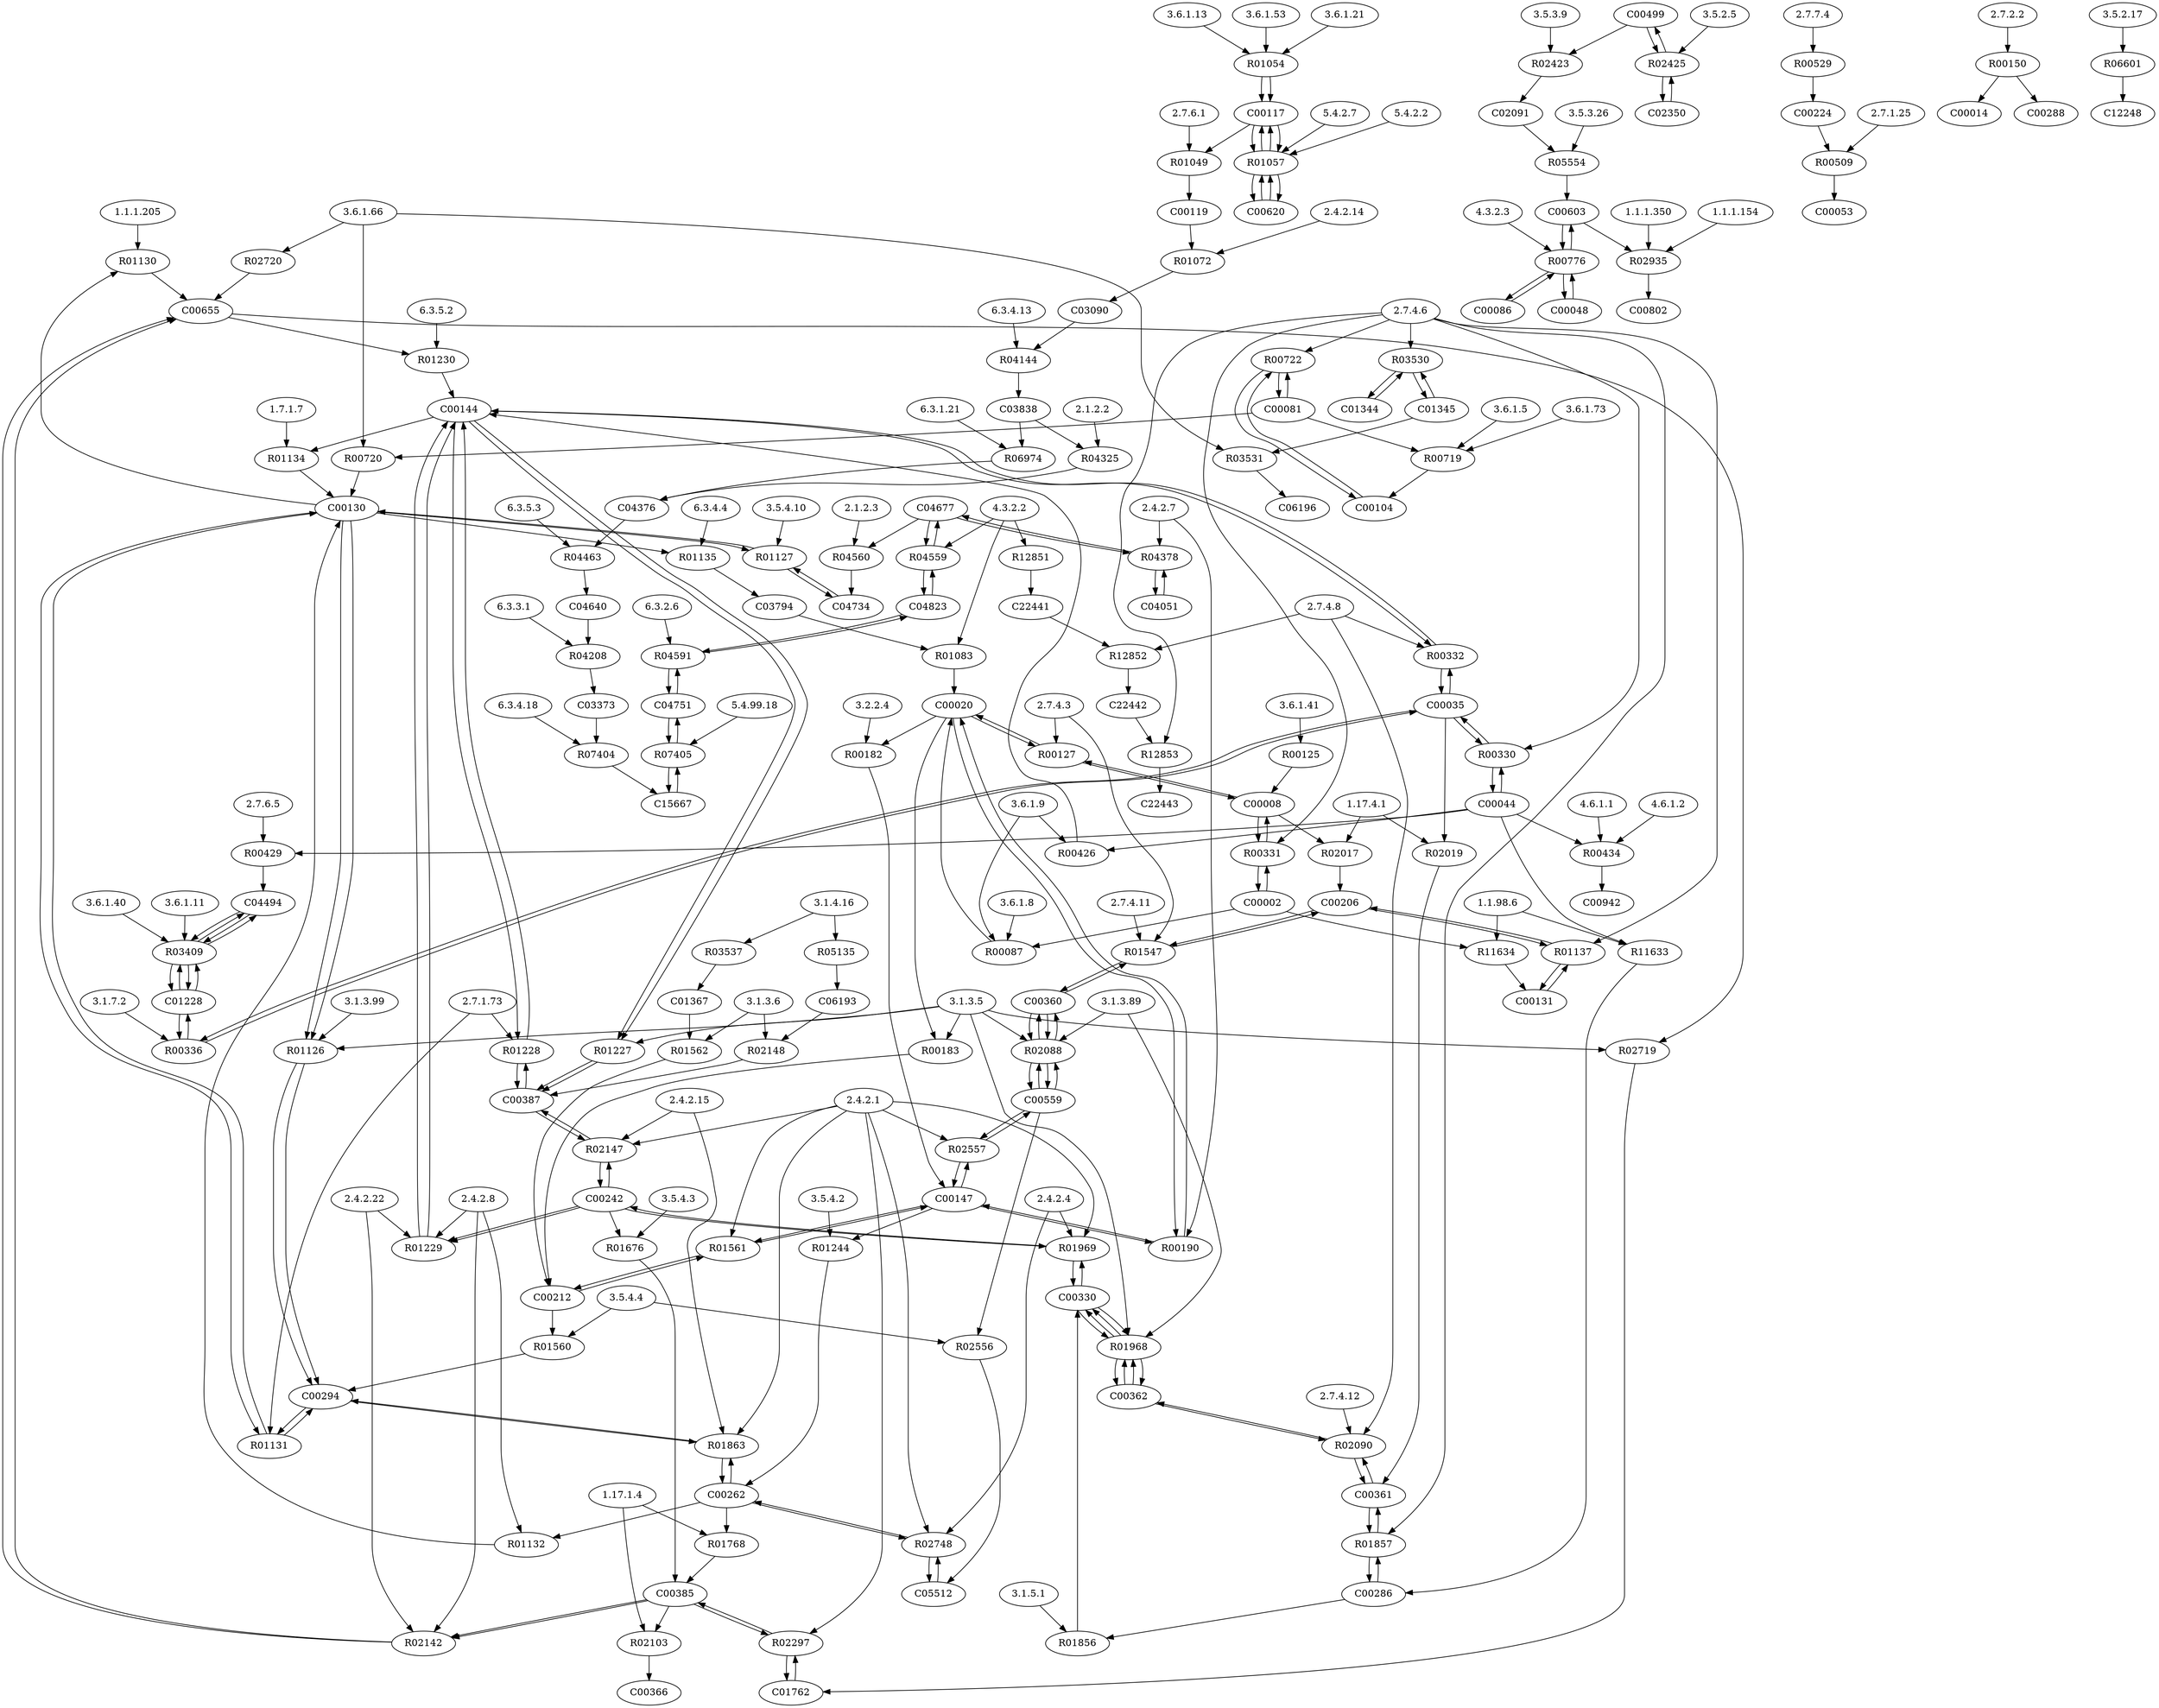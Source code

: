 digraph G {
"1.1.1.205" [type=E];
"3.5.3.9" [type=E];
"3.6.1.9" [type=E];
"3.1.3.99" [type=E];
"2.7.6.1" [type=E];
"1.1.1.350" [type=E];
"3.5.4.10" [type=E];
"3.1.4.16" [type=E];
"1.17.1.4" [type=E];
"3.6.1.66" [type=E];
"4.6.1.1" [type=E];
"3.6.1.5" [type=E];
"5.4.99.18" [type=E];
"2.7.7.4" [type=E];
"3.6.1.13" [type=E];
"2.4.2.4" [type=E];
"3.5.4.3" [type=E];
"2.1.2.2" [type=E];
"3.5.3.26" [type=E];
"3.1.3.5" [type=E];
"6.3.5.3" [type=E];
"1.1.98.6" [type=E];
"1.1.1.154" [type=E];
"2.7.4.12" [type=E];
"3.1.7.2" [type=E];
"2.4.2.15" [type=E];
"4.3.2.2" [type=E];
"1.17.4.1" [type=E];
"3.5.4.2" [type=E];
"2.1.2.3" [type=E];
"6.3.5.2" [type=E];
"2.7.4.6" [type=E];
"2.7.2.2" [type=E];
"6.3.2.6" [type=E];
"2.7.4.11" [type=E];
"3.5.2.5" [type=E];
"3.6.1.73" [type=E];
"5.4.2.7" [type=E];
"3.6.1.53" [type=E];
"2.4.2.22" [type=E];
"5.4.2.2" [type=E];
"6.3.4.18" [type=E];
"3.6.1.41" [type=E];
"1.7.1.7" [type=E];
"3.2.2.4" [type=E];
"2.4.2.7" [type=E];
"6.3.4.13" [type=E];
"3.6.1.21" [type=E];
"3.1.3.89" [type=E];
"3.5.4.4" [type=E];
"3.5.2.17" [type=E];
"4.3.2.3" [type=E];
"6.3.3.1" [type=E];
"3.1.3.6" [type=E];
"2.7.6.5" [type=E];
"2.7.1.25" [type=E];
"3.1.5.1" [type=E];
"6.3.4.4" [type=E];
"3.6.1.8" [type=E];
"2.7.4.8" [type=E];
"3.6.1.40" [type=E];
"2.7.1.73" [type=E];
"3.6.1.11" [type=E];
"2.7.4.3" [type=E];
"2.4.2.8" [type=E];
"4.6.1.2" [type=E];
"2.4.2.14" [type=E];
"6.3.1.21" [type=E];
"2.4.2.1" [type=E];
R01561 [type=R];
R11634 [type=R];
R01083 [type=R];
R00776 [type=R];
R04325 [type=R];
R12853 [type=R];
R01228 [type=R];
R00509 [type=R];
R00125 [type=R];
R01137 [type=R];
R01134 [type=R];
R00719 [type=R];
R03530 [type=R];
R04559 [type=R];
R01127 [type=R];
R05554 [type=R];
R01968 [type=R];
R00529 [type=R];
R01856 [type=R];
R03409 [type=R];
R01132 [type=R];
R01227 [type=R];
R02017 [type=R];
R01562 [type=R];
R07404 [type=R];
R12852 [type=R];
R01126 [type=R];
R01130 [type=R];
R00720 [type=R];
R06601 [type=R];
R02557 [type=R];
R00332 [type=R];
R05135 [type=R];
R00127 [type=R];
R02019 [type=R];
R01057 [type=R];
R01969 [type=R];
R04591 [type=R];
R11633 [type=R];
R01072 [type=R];
R01049 [type=R];
R03531 [type=R];
R00429 [type=R];
R02425 [type=R];
R01244 [type=R];
R04463 [type=R];
R02935 [type=R];
R00190 [type=R];
R02556 [type=R];
R02090 [type=R];
R00722 [type=R];
R00426 [type=R];
R02148 [type=R];
R00182 [type=R];
R01768 [type=R];
R01054 [type=R];
R02748 [type=R];
R01547 [type=R];
R00150 [type=R];
R01229 [type=R];
R07405 [type=R];
R00434 [type=R];
R04208 [type=R];
R02720 [type=R];
R02088 [type=R];
R01560 [type=R];
R01676 [type=R];
R00087 [type=R];
R04560 [type=R];
R04144 [type=R];
R06974 [type=R];
R00183 [type=R];
R02142 [type=R];
R02423 [type=R];
R01230 [type=R];
R04378 [type=R];
R03537 [type=R];
R00336 [type=R];
R02103 [type=R];
R12851 [type=R];
R01857 [type=R];
R01863 [type=R];
R00330 [type=R];
R02719 [type=R];
R01131 [type=R];
R02147 [type=R];
R01135 [type=R];
R02297 [type=R];
R00331 [type=R];
C00147 [type=C];
C04051 [type=C];
C03838 [type=C];
C00559 [type=C];
C00242 [type=C];
C00002 [type=C];
C22442 [type=C];
C00294 [type=C];
C01762 [type=C];
C00212 [type=C];
C00131 [type=C];
C03794 [type=C];
C00086 [type=C];
C00008 [type=C];
C01344 [type=C];
C04823 [type=C];
C00144 [type=C];
C00942 [type=C];
C00014 [type=C];
C03373 [type=C];
C00130 [type=C];
C00360 [type=C];
C05512 [type=C];
C00224 [type=C];
C01345 [type=C];
C00020 [type=C];
C04734 [type=C];
C00620 [type=C];
C00288 [type=C];
C00802 [type=C];
C00385 [type=C];
C01367 [type=C];
C00104 [type=C];
C06193 [type=C];
C04376 [type=C];
C00603 [type=C];
C00366 [type=C];
C03090 [type=C];
C00035 [type=C];
C00361 [type=C];
C00044 [type=C];
C01228 [type=C];
C00362 [type=C];
C15667 [type=C];
C06196 [type=C];
C00499 [type=C];
C00387 [type=C];
C02091 [type=C];
C00048 [type=C];
C00053 [type=C];
C02350 [type=C];
C00286 [type=C];
C00081 [type=C];
C22441 [type=C];
C22443 [type=C];
C04677 [type=C];
C00262 [type=C];
C00655 [type=C];
C00119 [type=C];
C00330 [type=C];
C04494 [type=C];
C00206 [type=C];
C04751 [type=C];
C12248 [type=C];
C04640 [type=C];
C00117 [type=C];
C00035 -> R02019;
R02019 -> C00361;
C02091 -> R05554;
R05554 -> C00603;
C00499 -> R02423;
R02423 -> C02091;
C00117 -> R01049;
R01049 -> C00119;
C00119 -> R01072;
R01072 -> C03090;
C03090 -> R04144;
R04144 -> C03838;
C03838 -> R04325;
R04325 -> C04376;
C04640 -> R04208;
R04208 -> C03373;
C04677 -> R04560;
R04560 -> C04734;
C04823 -> R04559;
R04559 -> C04823;
R04559 -> C04677;
C04677 -> R04559;
C04751 -> R04591;
R04591 -> C04751;
R04591 -> C04823;
C04823 -> R04591;
C04734 -> R01127;
R01127 -> C04734;
R01127 -> C00130;
C00130 -> R01127;
C00008 -> R00331;
R00331 -> C00008;
R00331 -> C00002;
C00002 -> R00331;
C00206 -> R01137;
R01137 -> C00206;
R01137 -> C00131;
C00131 -> R01137;
C00008 -> R02017;
R02017 -> C00206;
C00020 -> R00127;
R00127 -> C00020;
R00127 -> C00008;
C00008 -> R00127;
C03794 -> R01083;
R01083 -> C00020;
C00130 -> R01135;
R01135 -> C03794;
C00020 -> R00183;
R00183 -> C00212;
C00020 -> R00190;
R00190 -> C00020;
R00190 -> C00147;
C00147 -> R00190;
C00360 -> R02088;
R02088 -> C00360;
R02088 -> C00559;
C00559 -> R02088;
C00559 -> R02556;
R02556 -> C05512;
C05512 -> R02748;
R02748 -> C05512;
R02748 -> C00262;
C00262 -> R02748;
C00020 -> R00182;
R00182 -> C00147;
C01762 -> R02297;
R02297 -> C01762;
R02297 -> C00385;
C00385 -> R02297;
C00294 -> R01131;
R01131 -> C00294;
R01131 -> C00130;
C00130 -> R01131;
C00130 -> R01126;
R01126 -> C00294;
C00212 -> R01560;
R01560 -> C00294;
C00147 -> R01244;
R01244 -> C00262;
C00104 -> R00722;
R00722 -> C00104;
R00722 -> C00081;
C00081 -> R00722;
C00144 -> R01134;
R01134 -> C00130;
C00130 -> R01130;
R01130 -> C00655;
C00655 -> R01230;
R01230 -> C00144;
C00262 -> R01132;
R01132 -> C00130;
C00212 -> R01561;
R01561 -> C00212;
R01561 -> C00147;
C00147 -> R01561;
C00144 -> R01227;
R01227 -> C00387;
C00294 -> R01863;
R01863 -> C00294;
R01863 -> C00262;
C00262 -> R01863;
C00385 -> R02142;
R02142 -> C00655;
C00144 -> R01228;
R01228 -> C00144;
R01228 -> C00387;
C00387 -> R01228;
C00655 -> R02719;
R02719 -> C01762;
C00242 -> R01229;
R01229 -> C00144;
C00144 -> R00332;
R00332 -> C00144;
R00332 -> C00035;
C00035 -> R00332;
C00330 -> R01969;
R01969 -> C00330;
R01969 -> C00242;
C00242 -> R01969;
C00242 -> R01676;
R01676 -> C00385;
C00603 -> R00776;
R00776 -> C00603;
R00776 -> C00086;
C00086 -> R00776;
R00776 -> C00048;
C00048 -> R00776;
C02350 -> R02425;
R02425 -> C02350;
R02425 -> C00499;
C00499 -> R02425;
R06601 -> C12248;
C01228 -> R00336;
R00336 -> C01228;
R00336 -> C00035;
C00035 -> R00336;
C04494 -> R03409;
R03409 -> C04494;
R03409 -> C01228;
C01228 -> R03409;
C04494 -> R03409;
R03409 -> C04494;
R03409 -> C01228;
C01228 -> R03409;
C00035 -> R00330;
R00330 -> C00035;
R00330 -> C00044;
C00044 -> R00330;
C00362 -> R02090;
R02090 -> C00362;
R02090 -> C00361;
C00361 -> R02090;
C00361 -> R01857;
R01857 -> C00361;
R01857 -> C00286;
C00286 -> R01857;
C00362 -> R01968;
R01968 -> C00362;
R01968 -> C00330;
C00330 -> R01968;
C00387 -> R02147;
R02147 -> C00387;
R02147 -> C00242;
C00242 -> R02147;
C00044 -> R00429;
R00429 -> C04494;
R00125 -> C00008;
R00529 -> C00224;
C00224 -> R00509;
R00509 -> C00053;
C00262 -> R01768;
R01768 -> C00385;
C00385 -> R02103;
R02103 -> C00366;
C04376 -> R04463;
R04463 -> C04640;
C00081 -> R00720;
R00720 -> C00130;
R02720 -> C00655;
C00385 -> R02142;
R02142 -> C00655;
C01367 -> R01562;
R01562 -> C00212;
C06193 -> R02148;
R02148 -> C00387;
R05135 -> C06193;
C00286 -> R01856;
R01856 -> C00330;
R03537 -> C01367;
C00620 -> R01057;
R01057 -> C00620;
R01057 -> C00117;
C00117 -> R01057;
R01054 -> C00117;
C00242 -> R01229;
R01229 -> C00144;
C00147 -> R02557;
R02557 -> C00147;
R02557 -> C00559;
C00559 -> R02557;
C00360 -> R01547;
R01547 -> C00360;
R01547 -> C00206;
C00206 -> R01547;
C01344 -> R03530;
R03530 -> C01344;
R03530 -> C01345;
C01345 -> R03530;
C00044 -> R00434;
R00434 -> C00942;
C04677 -> R04378;
R04378 -> C04677;
R04378 -> C04051;
C04051 -> R04378;
R00150 -> C00288;
R00150 -> C00014;
R01054 -> C00117;
C03373 -> R07404;
R07404 -> C15667;
C15667 -> R07405;
R07405 -> C15667;
R07405 -> C04751;
C04751 -> R07405;
C00620 -> R01057;
R01057 -> C00620;
R01057 -> C00117;
C00117 -> R01057;
C00603 -> R02935;
R02935 -> C00802;
C01345 -> R03531;
R03531 -> C06196;
C00002 -> R00087;
R00087 -> C00020;
C00044 -> R00426;
R00426 -> C00144;
C00002 -> R11634;
R11634 -> C00131;
C00044 -> R11633;
R11633 -> C00286;
C00081 -> R00719;
R00719 -> C00104;
C03838 -> R06974;
R06974 -> C04376;
C00360 -> R02088;
R02088 -> C00360;
R02088 -> C00559;
C00559 -> R02088;
C00362 -> R01968;
R01968 -> C00362;
R01968 -> C00330;
C00330 -> R01968;
R12851 -> C22441;
C22441 -> R12852;
R12852 -> C22442;
C22442 -> R12853;
R12853 -> C22443;
C00144 -> R01227;
R01227 -> C00387;
C00130 -> R01126;
R01126 -> C00294;
"2.4.2.1" -> R01561;
"1.1.98.6" -> R11634;
"4.3.2.2" -> R01083;
"4.3.2.3" -> R00776;
"2.1.2.2" -> R04325;
"2.7.4.6" -> R12853;
"2.7.1.73" -> R01228;
"2.7.1.25" -> R00509;
"3.6.1.41" -> R00125;
"2.7.4.6" -> R01137;
"1.7.1.7" -> R01134;
"3.6.1.5" -> R00719;
"3.6.1.73" -> R00719;
"2.7.4.6" -> R03530;
"4.3.2.2" -> R04559;
"3.5.4.10" -> R01127;
"3.5.3.26" -> R05554;
"3.1.3.5" -> R01968;
"3.1.3.89" -> R01968;
"2.7.7.4" -> R00529;
"3.1.5.1" -> R01856;
"3.6.1.11" -> R03409;
"3.6.1.40" -> R03409;
"2.4.2.8" -> R01132;
"3.1.3.5" -> R01227;
"1.17.4.1" -> R02017;
"3.1.3.6" -> R01562;
"6.3.4.18" -> R07404;
"2.7.4.8" -> R12852;
"3.1.3.5" -> R01126;
"3.1.3.99" -> R01126;
"1.1.1.205" -> R01130;
"3.6.1.66" -> R00720;
"3.5.2.17" -> R06601;
"2.4.2.1" -> R02557;
"2.7.4.8" -> R00332;
"3.1.4.16" -> R05135;
"2.7.4.3" -> R00127;
"1.17.4.1" -> R02019;
"5.4.2.2" -> R01057;
"5.4.2.7" -> R01057;
"2.4.2.1" -> R01969;
"2.4.2.4" -> R01969;
"6.3.2.6" -> R04591;
"1.1.98.6" -> R11633;
"2.4.2.14" -> R01072;
"2.7.6.1" -> R01049;
"3.6.1.66" -> R03531;
"2.7.6.5" -> R00429;
"3.5.2.5" -> R02425;
"3.5.4.2" -> R01244;
"6.3.5.3" -> R04463;
"1.1.1.154" -> R02935;
"1.1.1.350" -> R02935;
"2.4.2.7" -> R00190;
"3.5.4.4" -> R02556;
"2.7.4.8" -> R02090;
"2.7.4.12" -> R02090;
"2.7.4.6" -> R00722;
"3.6.1.9" -> R00426;
"3.1.3.6" -> R02148;
"3.2.2.4" -> R00182;
"1.17.1.4" -> R01768;
"3.6.1.13" -> R01054;
"3.6.1.21" -> R01054;
"3.6.1.53" -> R01054;
"2.4.2.1" -> R02748;
"2.4.2.4" -> R02748;
"2.7.4.3" -> R01547;
"2.7.4.11" -> R01547;
"2.7.2.2" -> R00150;
"2.4.2.8" -> R01229;
"2.4.2.22" -> R01229;
"5.4.99.18" -> R07405;
"4.6.1.1" -> R00434;
"4.6.1.2" -> R00434;
"6.3.3.1" -> R04208;
"3.6.1.66" -> R02720;
"3.1.3.5" -> R02088;
"3.1.3.89" -> R02088;
"3.5.4.4" -> R01560;
"3.5.4.3" -> R01676;
"3.6.1.8" -> R00087;
"3.6.1.9" -> R00087;
"2.1.2.3" -> R04560;
"6.3.4.13" -> R04144;
"6.3.1.21" -> R06974;
"3.1.3.5" -> R00183;
"2.4.2.8" -> R02142;
"2.4.2.22" -> R02142;
"3.5.3.9" -> R02423;
"6.3.5.2" -> R01230;
"2.4.2.7" -> R04378;
"3.1.4.16" -> R03537;
"3.1.7.2" -> R00336;
"1.17.1.4" -> R02103;
"4.3.2.2" -> R12851;
"2.7.4.6" -> R01857;
"2.4.2.1" -> R01863;
"2.4.2.15" -> R01863;
"2.7.4.6" -> R00330;
"3.1.3.5" -> R02719;
"2.7.1.73" -> R01131;
"2.4.2.1" -> R02147;
"2.4.2.15" -> R02147;
"6.3.4.4" -> R01135;
"2.4.2.1" -> R02297;
"2.7.4.6" -> R00331;
}
